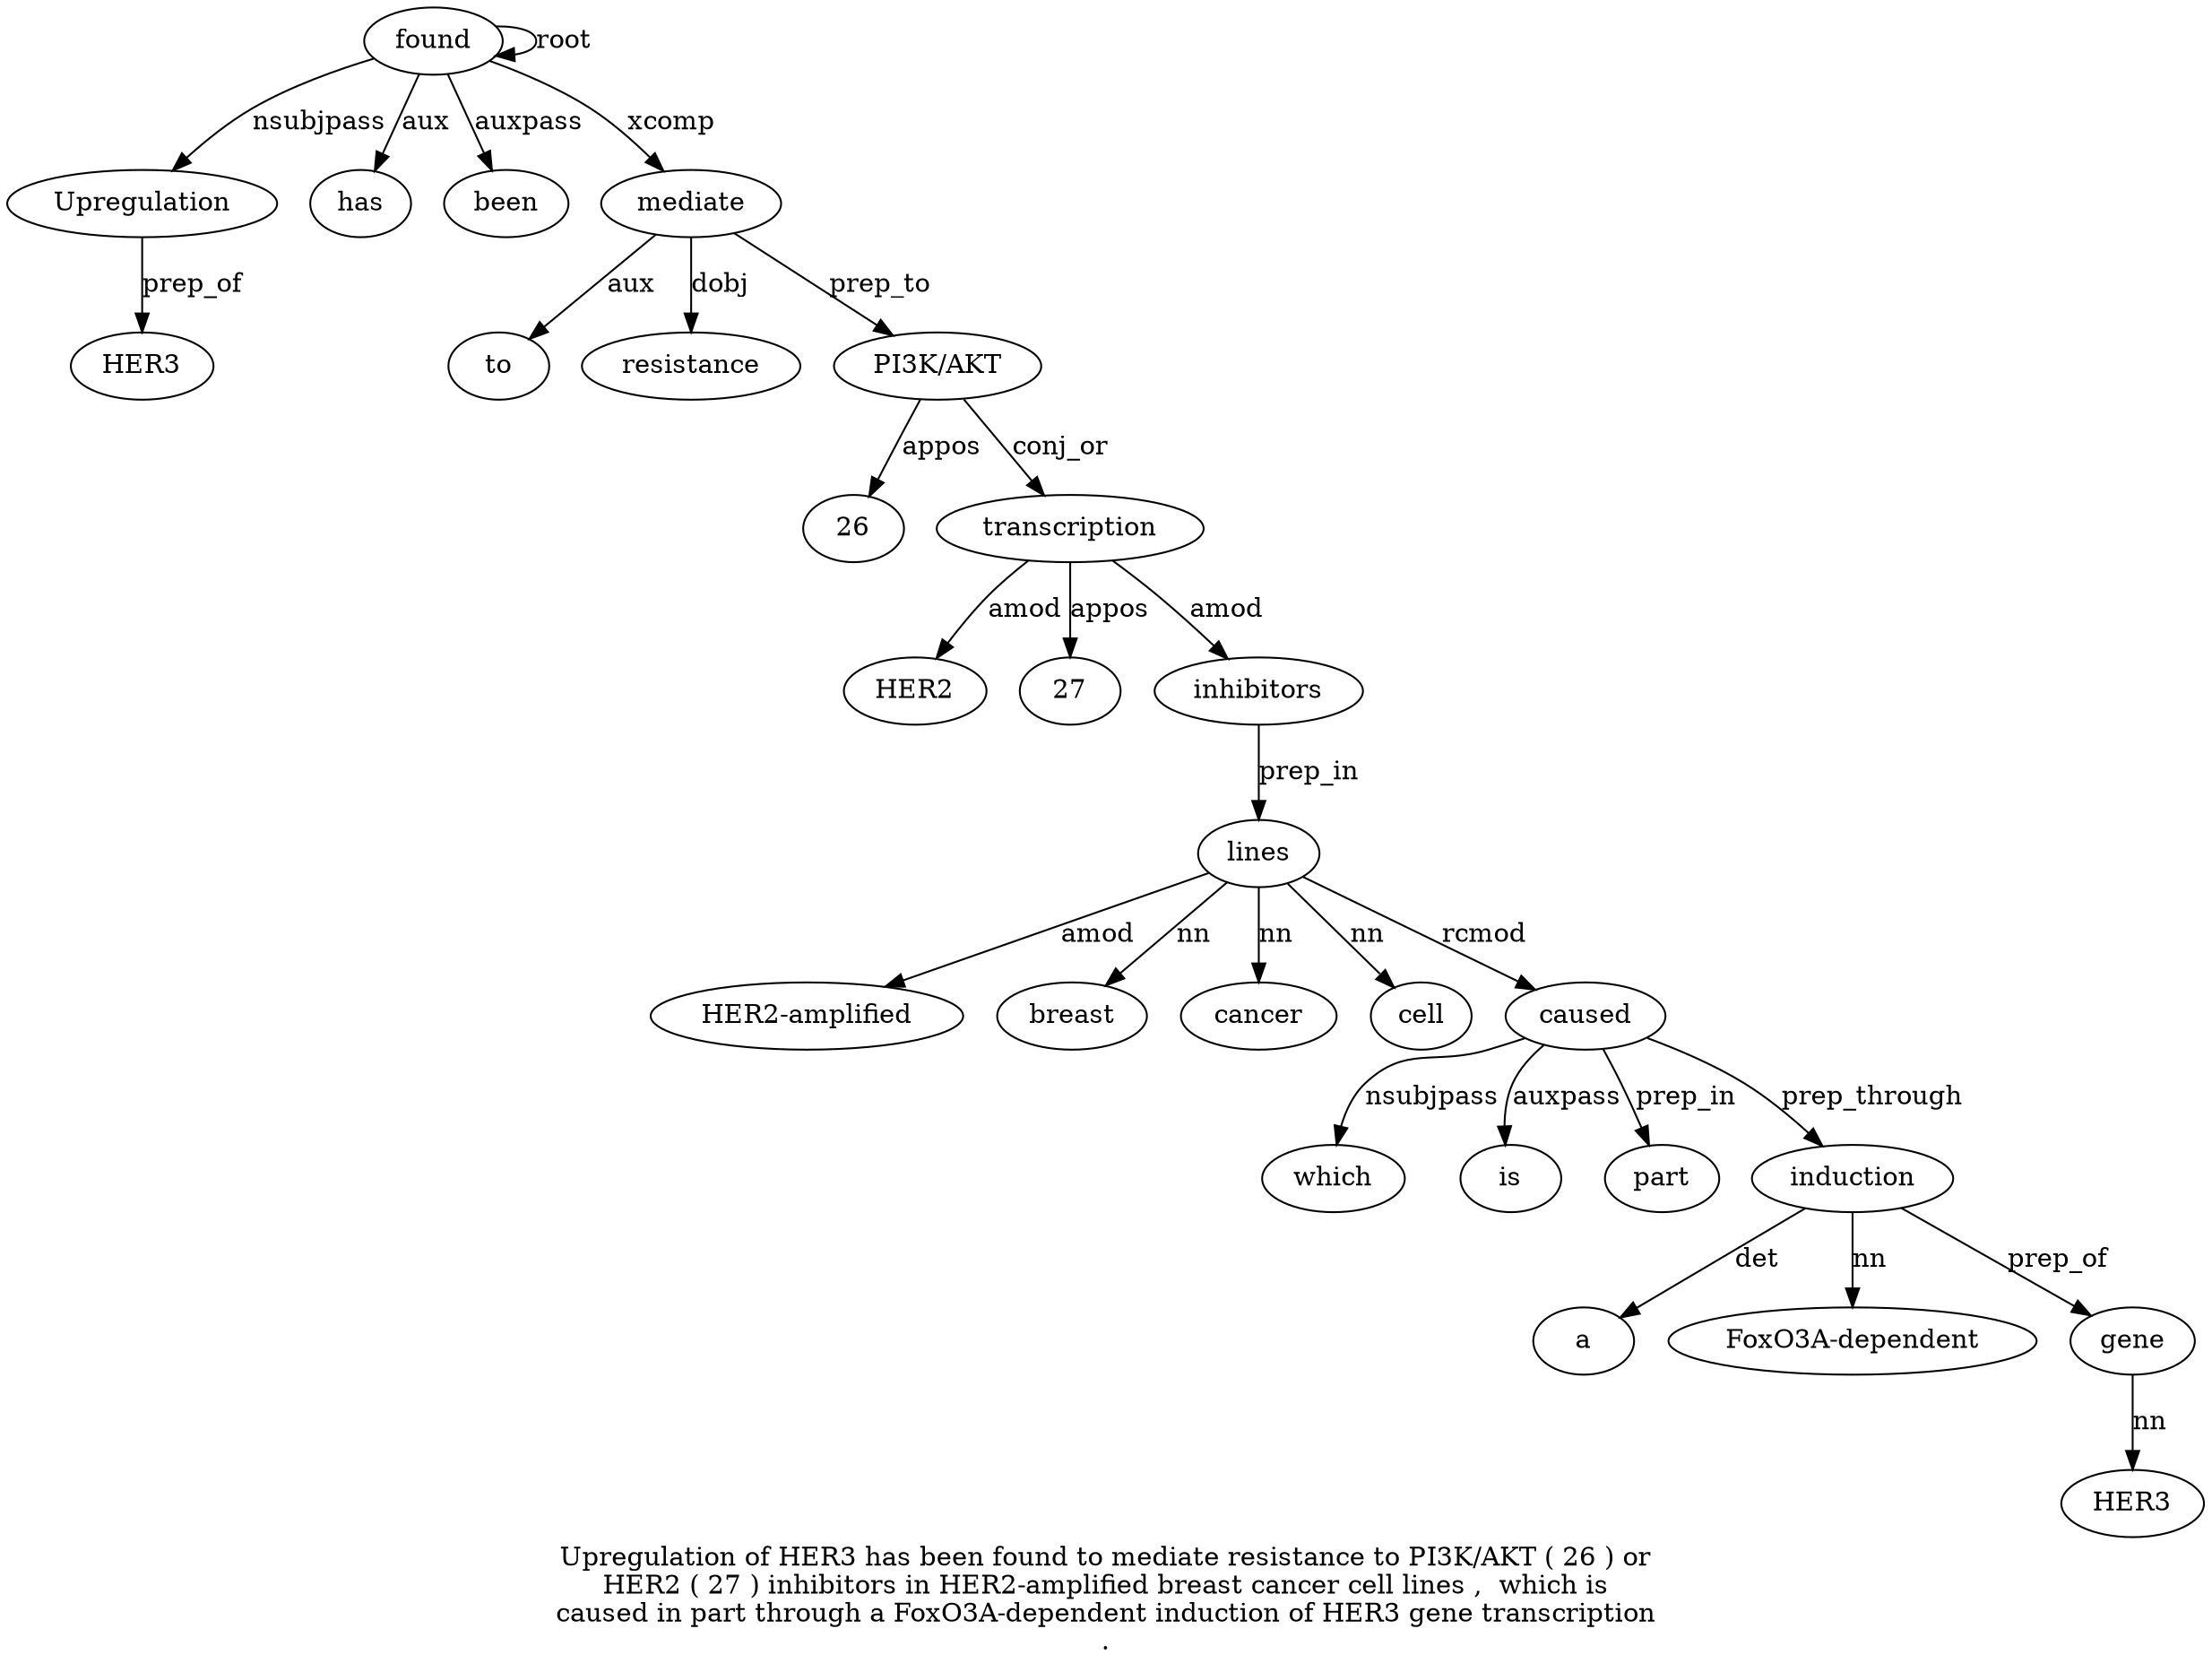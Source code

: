 digraph "Upregulation of HER3 has been found to mediate resistance to PI3K/AKT ( 26 ) or HER2 ( 27 ) inhibitors in HER2-amplified breast cancer cell lines ,  which is caused in part through a FoxO3A-dependent induction of HER3 gene transcription ." {
label="Upregulation of HER3 has been found to mediate resistance to PI3K/AKT ( 26 ) or
HER2 ( 27 ) inhibitors in HER2-amplified breast cancer cell lines ,  which is
caused in part through a FoxO3A-dependent induction of HER3 gene transcription
.";
found6 [style=filled, fillcolor=white, label=found];
Upregulation1 [style=filled, fillcolor=white, label=Upregulation];
found6 -> Upregulation1  [label=nsubjpass];
HER3 [style=filled, fillcolor=white, label=HER3];
Upregulation1 -> HER3  [label=prep_of];
has4 [style=filled, fillcolor=white, label=has];
found6 -> has4  [label=aux];
been5 [style=filled, fillcolor=white, label=been];
found6 -> been5  [label=auxpass];
found6 -> found6  [label=root];
mediate8 [style=filled, fillcolor=white, label=mediate];
to7 [style=filled, fillcolor=white, label=to];
mediate8 -> to7  [label=aux];
found6 -> mediate8  [label=xcomp];
resistance9 [style=filled, fillcolor=white, label=resistance];
mediate8 -> resistance9  [label=dobj];
"PI3K/AKT11" [style=filled, fillcolor=white, label="PI3K/AKT"];
mediate8 -> "PI3K/AKT11"  [label=prep_to];
2613 [style=filled, fillcolor=white, label=26];
"PI3K/AKT11" -> 2613  [label=appos];
transcription40 [style=filled, fillcolor=white, label=transcription];
HER216 [style=filled, fillcolor=white, label=HER2];
transcription40 -> HER216  [label=amod];
2718 [style=filled, fillcolor=white, label=27];
transcription40 -> 2718  [label=appos];
inhibitors20 [style=filled, fillcolor=white, label=inhibitors];
transcription40 -> inhibitors20  [label=amod];
lines26 [style=filled, fillcolor=white, label=lines];
"HER2-amplified" [style=filled, fillcolor=white, label="HER2-amplified"];
lines26 -> "HER2-amplified"  [label=amod];
breast23 [style=filled, fillcolor=white, label=breast];
lines26 -> breast23  [label=nn];
cancer24 [style=filled, fillcolor=white, label=cancer];
lines26 -> cancer24  [label=nn];
cell25 [style=filled, fillcolor=white, label=cell];
lines26 -> cell25  [label=nn];
inhibitors20 -> lines26  [label=prep_in];
caused30 [style=filled, fillcolor=white, label=caused];
which28 [style=filled, fillcolor=white, label=which];
caused30 -> which28  [label=nsubjpass];
is29 [style=filled, fillcolor=white, label=is];
caused30 -> is29  [label=auxpass];
lines26 -> caused30  [label=rcmod];
part32 [style=filled, fillcolor=white, label=part];
caused30 -> part32  [label=prep_in];
induction36 [style=filled, fillcolor=white, label=induction];
a34 [style=filled, fillcolor=white, label=a];
induction36 -> a34  [label=det];
"FoxO3A-dependent5" [style=filled, fillcolor=white, label="FoxO3A-dependent"];
induction36 -> "FoxO3A-dependent5"  [label=nn];
caused30 -> induction36  [label=prep_through];
gene39 [style=filled, fillcolor=white, label=gene];
HER338 [style=filled, fillcolor=white, label=HER3];
gene39 -> HER338  [label=nn];
induction36 -> gene39  [label=prep_of];
"PI3K/AKT11" -> transcription40  [label=conj_or];
}
